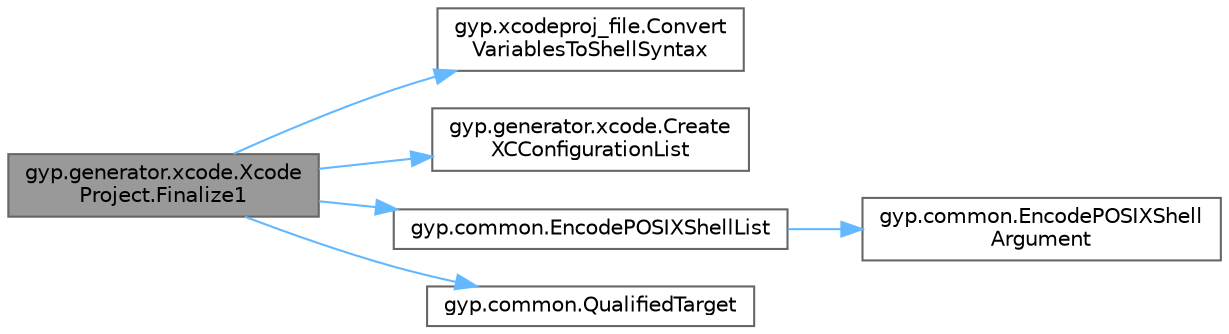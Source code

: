 digraph "gyp.generator.xcode.XcodeProject.Finalize1"
{
 // LATEX_PDF_SIZE
  bgcolor="transparent";
  edge [fontname=Helvetica,fontsize=10,labelfontname=Helvetica,labelfontsize=10];
  node [fontname=Helvetica,fontsize=10,shape=box,height=0.2,width=0.4];
  rankdir="LR";
  Node1 [id="Node000001",label="gyp.generator.xcode.Xcode\lProject.Finalize1",height=0.2,width=0.4,color="gray40", fillcolor="grey60", style="filled", fontcolor="black",tooltip=" "];
  Node1 -> Node2 [id="edge6_Node000001_Node000002",color="steelblue1",style="solid",tooltip=" "];
  Node2 [id="Node000002",label="gyp.xcodeproj_file.Convert\lVariablesToShellSyntax",height=0.2,width=0.4,color="grey40", fillcolor="white", style="filled",URL="$namespacegyp_1_1xcodeproj__file.html#a3948b5389e8d7f62e6812b6af839de4f",tooltip=" "];
  Node1 -> Node3 [id="edge7_Node000001_Node000003",color="steelblue1",style="solid",tooltip=" "];
  Node3 [id="Node000003",label="gyp.generator.xcode.Create\lXCConfigurationList",height=0.2,width=0.4,color="grey40", fillcolor="white", style="filled",URL="$namespacegyp_1_1generator_1_1xcode.html#a051e5bb554c370f9e2a35418dacb95e4",tooltip=" "];
  Node1 -> Node4 [id="edge8_Node000001_Node000004",color="steelblue1",style="solid",tooltip=" "];
  Node4 [id="Node000004",label="gyp.common.EncodePOSIXShellList",height=0.2,width=0.4,color="grey40", fillcolor="white", style="filled",URL="$namespacegyp_1_1common.html#a1681405bb09a2eda416079b3ed7de917",tooltip=" "];
  Node4 -> Node5 [id="edge9_Node000004_Node000005",color="steelblue1",style="solid",tooltip=" "];
  Node5 [id="Node000005",label="gyp.common.EncodePOSIXShell\lArgument",height=0.2,width=0.4,color="grey40", fillcolor="white", style="filled",URL="$namespacegyp_1_1common.html#a2e45d4d865602a9046dc070c5545e87b",tooltip=" "];
  Node1 -> Node6 [id="edge10_Node000001_Node000006",color="steelblue1",style="solid",tooltip=" "];
  Node6 [id="Node000006",label="gyp.common.QualifiedTarget",height=0.2,width=0.4,color="grey40", fillcolor="white", style="filled",URL="$namespacegyp_1_1common.html#a24688c0cf90537af3efa42115befe64b",tooltip=" "];
}

